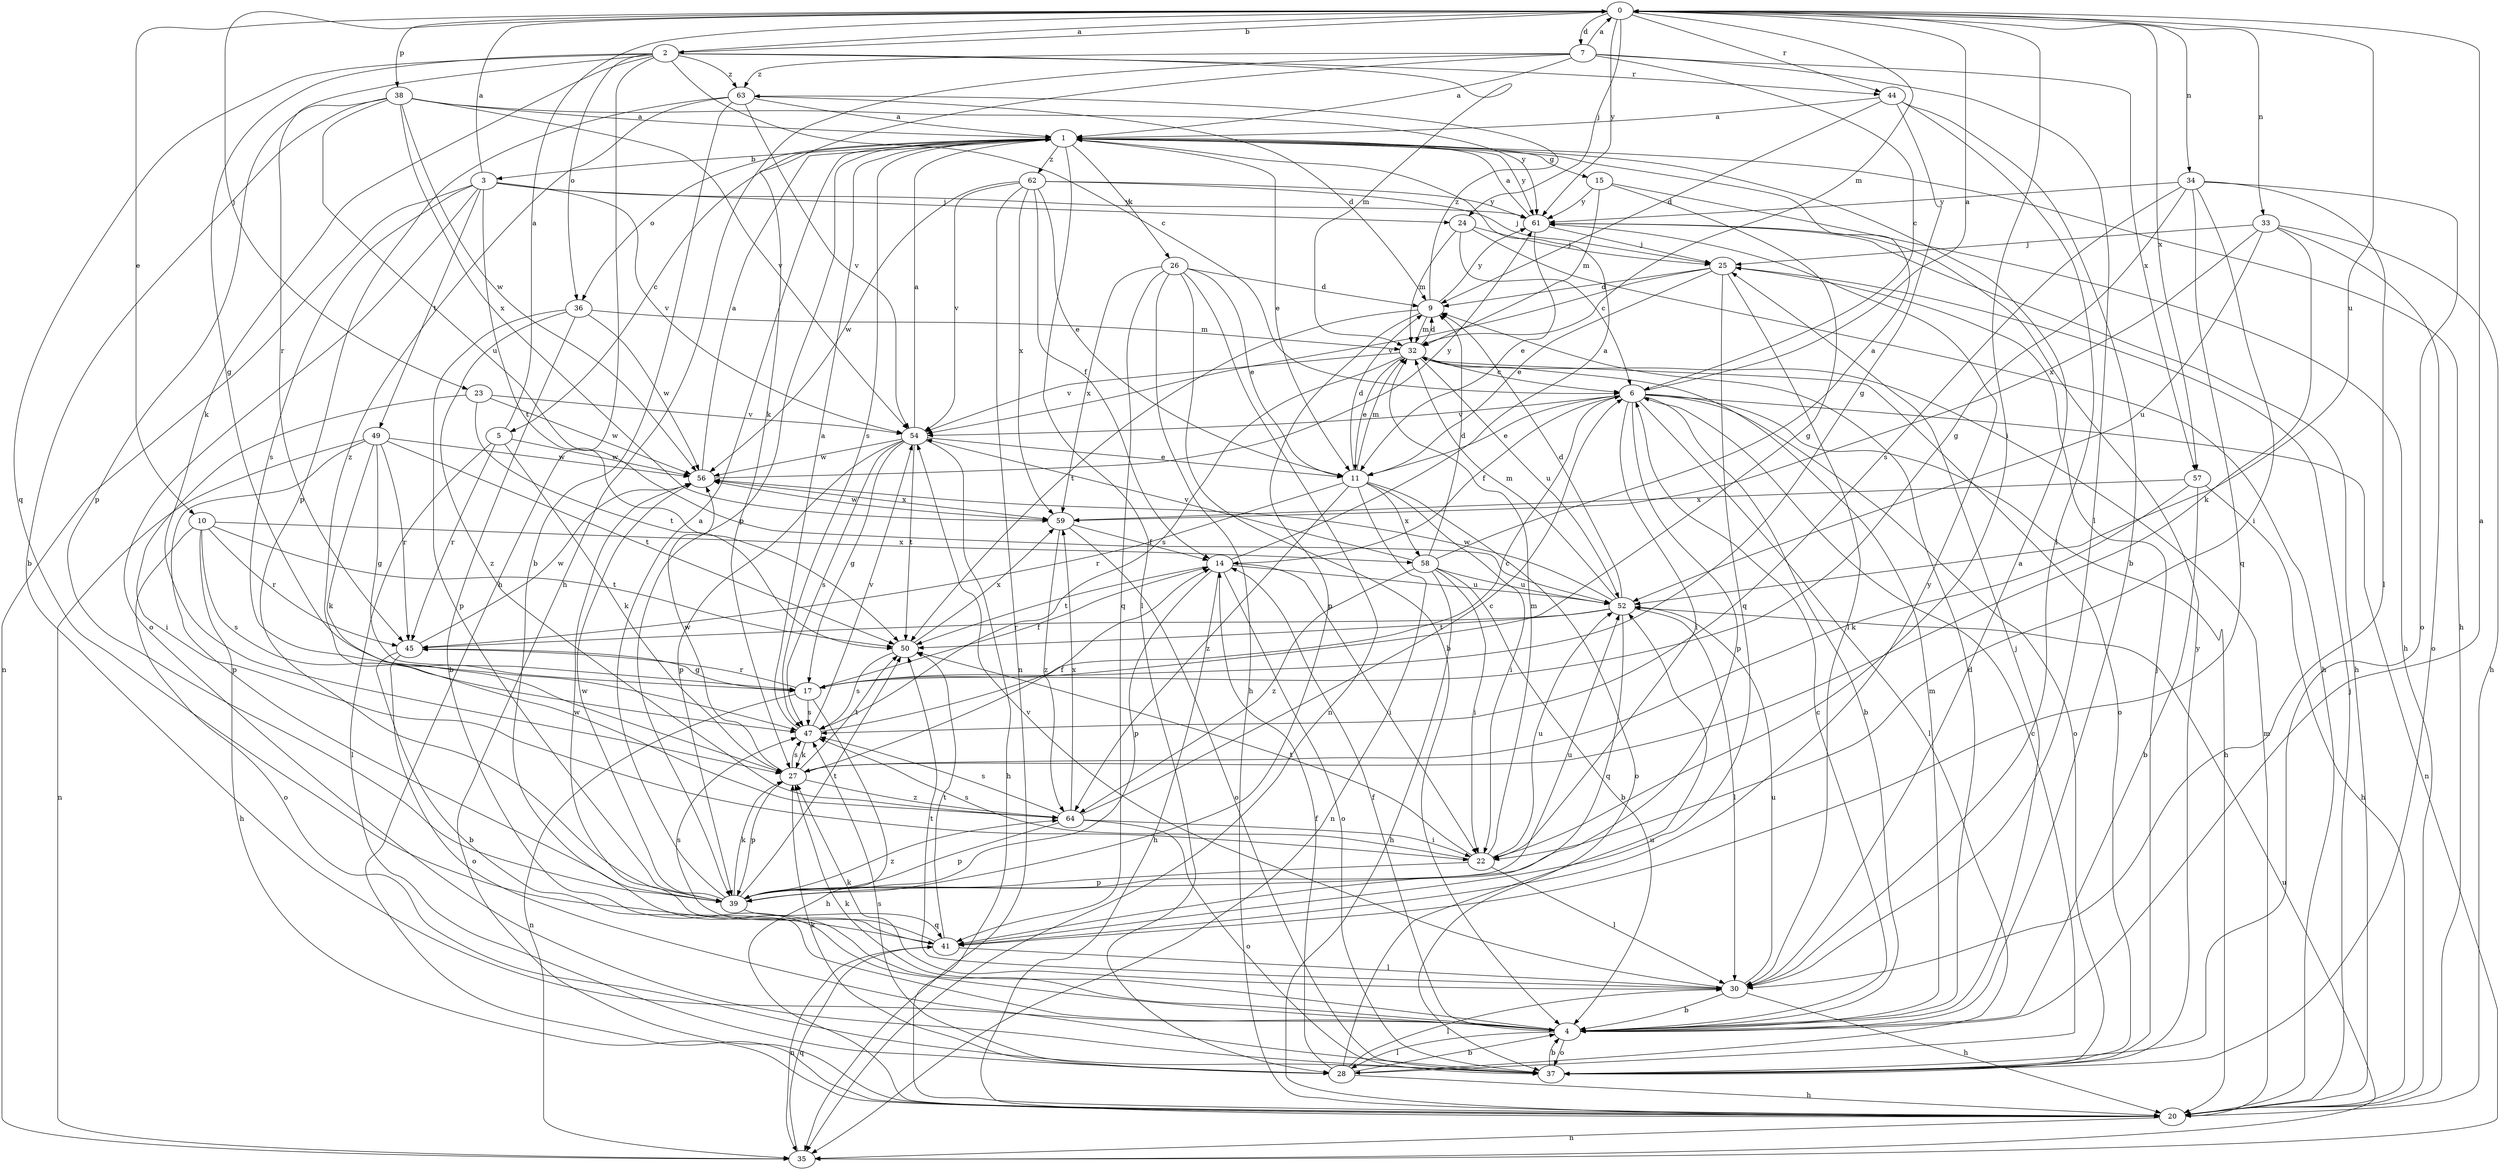 strict digraph  {
0;
1;
2;
3;
4;
5;
6;
7;
9;
10;
11;
14;
15;
17;
20;
22;
23;
24;
25;
26;
27;
28;
30;
32;
33;
34;
35;
36;
37;
38;
39;
41;
44;
45;
47;
49;
50;
52;
54;
56;
57;
58;
59;
61;
62;
63;
64;
0 -> 2  [label=b];
0 -> 7  [label=d];
0 -> 10  [label=e];
0 -> 22  [label=i];
0 -> 23  [label=j];
0 -> 24  [label=j];
0 -> 32  [label=m];
0 -> 33  [label=n];
0 -> 34  [label=n];
0 -> 38  [label=p];
0 -> 44  [label=r];
0 -> 52  [label=u];
0 -> 57  [label=x];
0 -> 61  [label=y];
1 -> 3  [label=b];
1 -> 5  [label=c];
1 -> 11  [label=e];
1 -> 15  [label=g];
1 -> 20  [label=h];
1 -> 26  [label=k];
1 -> 28  [label=l];
1 -> 36  [label=o];
1 -> 39  [label=p];
1 -> 47  [label=s];
1 -> 61  [label=y];
1 -> 62  [label=z];
2 -> 0  [label=a];
2 -> 6  [label=c];
2 -> 17  [label=g];
2 -> 20  [label=h];
2 -> 27  [label=k];
2 -> 32  [label=m];
2 -> 36  [label=o];
2 -> 41  [label=q];
2 -> 44  [label=r];
2 -> 45  [label=r];
2 -> 63  [label=z];
3 -> 0  [label=a];
3 -> 24  [label=j];
3 -> 35  [label=n];
3 -> 37  [label=o];
3 -> 47  [label=s];
3 -> 49  [label=t];
3 -> 50  [label=t];
3 -> 54  [label=v];
3 -> 61  [label=y];
4 -> 0  [label=a];
4 -> 6  [label=c];
4 -> 9  [label=d];
4 -> 14  [label=f];
4 -> 25  [label=j];
4 -> 27  [label=k];
4 -> 28  [label=l];
4 -> 32  [label=m];
4 -> 37  [label=o];
5 -> 0  [label=a];
5 -> 27  [label=k];
5 -> 28  [label=l];
5 -> 45  [label=r];
5 -> 56  [label=w];
6 -> 0  [label=a];
6 -> 4  [label=b];
6 -> 11  [label=e];
6 -> 14  [label=f];
6 -> 20  [label=h];
6 -> 22  [label=i];
6 -> 28  [label=l];
6 -> 35  [label=n];
6 -> 37  [label=o];
6 -> 39  [label=p];
6 -> 54  [label=v];
7 -> 0  [label=a];
7 -> 1  [label=a];
7 -> 6  [label=c];
7 -> 20  [label=h];
7 -> 27  [label=k];
7 -> 30  [label=l];
7 -> 57  [label=x];
7 -> 63  [label=z];
9 -> 32  [label=m];
9 -> 39  [label=p];
9 -> 50  [label=t];
9 -> 61  [label=y];
9 -> 63  [label=z];
10 -> 20  [label=h];
10 -> 37  [label=o];
10 -> 45  [label=r];
10 -> 47  [label=s];
10 -> 50  [label=t];
10 -> 58  [label=x];
11 -> 9  [label=d];
11 -> 22  [label=i];
11 -> 32  [label=m];
11 -> 35  [label=n];
11 -> 37  [label=o];
11 -> 45  [label=r];
11 -> 58  [label=x];
11 -> 64  [label=z];
14 -> 1  [label=a];
14 -> 20  [label=h];
14 -> 22  [label=i];
14 -> 37  [label=o];
14 -> 39  [label=p];
14 -> 50  [label=t];
14 -> 52  [label=u];
15 -> 17  [label=g];
15 -> 20  [label=h];
15 -> 32  [label=m];
15 -> 61  [label=y];
17 -> 14  [label=f];
17 -> 20  [label=h];
17 -> 35  [label=n];
17 -> 45  [label=r];
17 -> 47  [label=s];
20 -> 25  [label=j];
20 -> 32  [label=m];
20 -> 35  [label=n];
22 -> 30  [label=l];
22 -> 32  [label=m];
22 -> 39  [label=p];
22 -> 47  [label=s];
22 -> 50  [label=t];
22 -> 52  [label=u];
23 -> 22  [label=i];
23 -> 50  [label=t];
23 -> 54  [label=v];
23 -> 56  [label=w];
24 -> 6  [label=c];
24 -> 20  [label=h];
24 -> 25  [label=j];
24 -> 32  [label=m];
25 -> 9  [label=d];
25 -> 11  [label=e];
25 -> 30  [label=l];
25 -> 41  [label=q];
25 -> 54  [label=v];
26 -> 4  [label=b];
26 -> 9  [label=d];
26 -> 11  [label=e];
26 -> 20  [label=h];
26 -> 35  [label=n];
26 -> 41  [label=q];
26 -> 59  [label=x];
27 -> 14  [label=f];
27 -> 39  [label=p];
27 -> 47  [label=s];
27 -> 50  [label=t];
27 -> 56  [label=w];
27 -> 64  [label=z];
28 -> 4  [label=b];
28 -> 6  [label=c];
28 -> 14  [label=f];
28 -> 20  [label=h];
28 -> 27  [label=k];
28 -> 30  [label=l];
28 -> 47  [label=s];
28 -> 52  [label=u];
30 -> 1  [label=a];
30 -> 4  [label=b];
30 -> 20  [label=h];
30 -> 27  [label=k];
30 -> 50  [label=t];
30 -> 52  [label=u];
30 -> 54  [label=v];
32 -> 6  [label=c];
32 -> 9  [label=d];
32 -> 11  [label=e];
32 -> 37  [label=o];
32 -> 47  [label=s];
32 -> 52  [label=u];
32 -> 54  [label=v];
33 -> 20  [label=h];
33 -> 25  [label=j];
33 -> 27  [label=k];
33 -> 37  [label=o];
33 -> 52  [label=u];
33 -> 59  [label=x];
34 -> 17  [label=g];
34 -> 22  [label=i];
34 -> 30  [label=l];
34 -> 37  [label=o];
34 -> 41  [label=q];
34 -> 47  [label=s];
34 -> 61  [label=y];
35 -> 41  [label=q];
35 -> 52  [label=u];
36 -> 4  [label=b];
36 -> 32  [label=m];
36 -> 39  [label=p];
36 -> 56  [label=w];
36 -> 64  [label=z];
37 -> 4  [label=b];
37 -> 25  [label=j];
37 -> 61  [label=y];
38 -> 1  [label=a];
38 -> 4  [label=b];
38 -> 39  [label=p];
38 -> 52  [label=u];
38 -> 54  [label=v];
38 -> 56  [label=w];
38 -> 59  [label=x];
38 -> 61  [label=y];
39 -> 1  [label=a];
39 -> 27  [label=k];
39 -> 41  [label=q];
39 -> 50  [label=t];
39 -> 52  [label=u];
39 -> 56  [label=w];
39 -> 64  [label=z];
41 -> 30  [label=l];
41 -> 35  [label=n];
41 -> 47  [label=s];
41 -> 50  [label=t];
41 -> 56  [label=w];
41 -> 61  [label=y];
44 -> 1  [label=a];
44 -> 4  [label=b];
44 -> 9  [label=d];
44 -> 17  [label=g];
44 -> 30  [label=l];
45 -> 4  [label=b];
45 -> 17  [label=g];
45 -> 37  [label=o];
45 -> 56  [label=w];
47 -> 1  [label=a];
47 -> 6  [label=c];
47 -> 27  [label=k];
47 -> 54  [label=v];
49 -> 17  [label=g];
49 -> 27  [label=k];
49 -> 35  [label=n];
49 -> 39  [label=p];
49 -> 45  [label=r];
49 -> 50  [label=t];
49 -> 56  [label=w];
50 -> 47  [label=s];
50 -> 59  [label=x];
52 -> 9  [label=d];
52 -> 30  [label=l];
52 -> 32  [label=m];
52 -> 41  [label=q];
52 -> 45  [label=r];
52 -> 50  [label=t];
52 -> 56  [label=w];
54 -> 1  [label=a];
54 -> 11  [label=e];
54 -> 17  [label=g];
54 -> 20  [label=h];
54 -> 39  [label=p];
54 -> 47  [label=s];
54 -> 50  [label=t];
54 -> 56  [label=w];
56 -> 1  [label=a];
56 -> 59  [label=x];
56 -> 61  [label=y];
57 -> 4  [label=b];
57 -> 20  [label=h];
57 -> 27  [label=k];
57 -> 59  [label=x];
58 -> 1  [label=a];
58 -> 4  [label=b];
58 -> 9  [label=d];
58 -> 20  [label=h];
58 -> 22  [label=i];
58 -> 52  [label=u];
58 -> 54  [label=v];
58 -> 64  [label=z];
59 -> 14  [label=f];
59 -> 37  [label=o];
59 -> 56  [label=w];
59 -> 64  [label=z];
61 -> 1  [label=a];
61 -> 11  [label=e];
61 -> 20  [label=h];
61 -> 25  [label=j];
62 -> 11  [label=e];
62 -> 14  [label=f];
62 -> 25  [label=j];
62 -> 35  [label=n];
62 -> 54  [label=v];
62 -> 56  [label=w];
62 -> 59  [label=x];
62 -> 61  [label=y];
63 -> 1  [label=a];
63 -> 4  [label=b];
63 -> 9  [label=d];
63 -> 39  [label=p];
63 -> 54  [label=v];
63 -> 64  [label=z];
64 -> 6  [label=c];
64 -> 22  [label=i];
64 -> 37  [label=o];
64 -> 39  [label=p];
64 -> 47  [label=s];
64 -> 59  [label=x];
}
